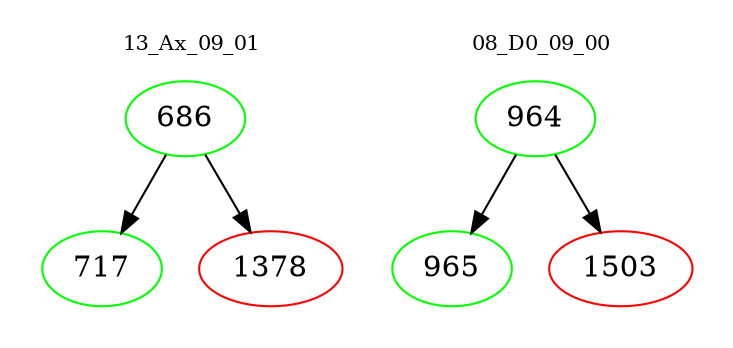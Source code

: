 digraph{
subgraph cluster_0 {
color = white
label = "13_Ax_09_01";
fontsize=10;
T0_686 [label="686", color="green"]
T0_686 -> T0_717 [color="black"]
T0_717 [label="717", color="green"]
T0_686 -> T0_1378 [color="black"]
T0_1378 [label="1378", color="red"]
}
subgraph cluster_1 {
color = white
label = "08_D0_09_00";
fontsize=10;
T1_964 [label="964", color="green"]
T1_964 -> T1_965 [color="black"]
T1_965 [label="965", color="green"]
T1_964 -> T1_1503 [color="black"]
T1_1503 [label="1503", color="red"]
}
}
